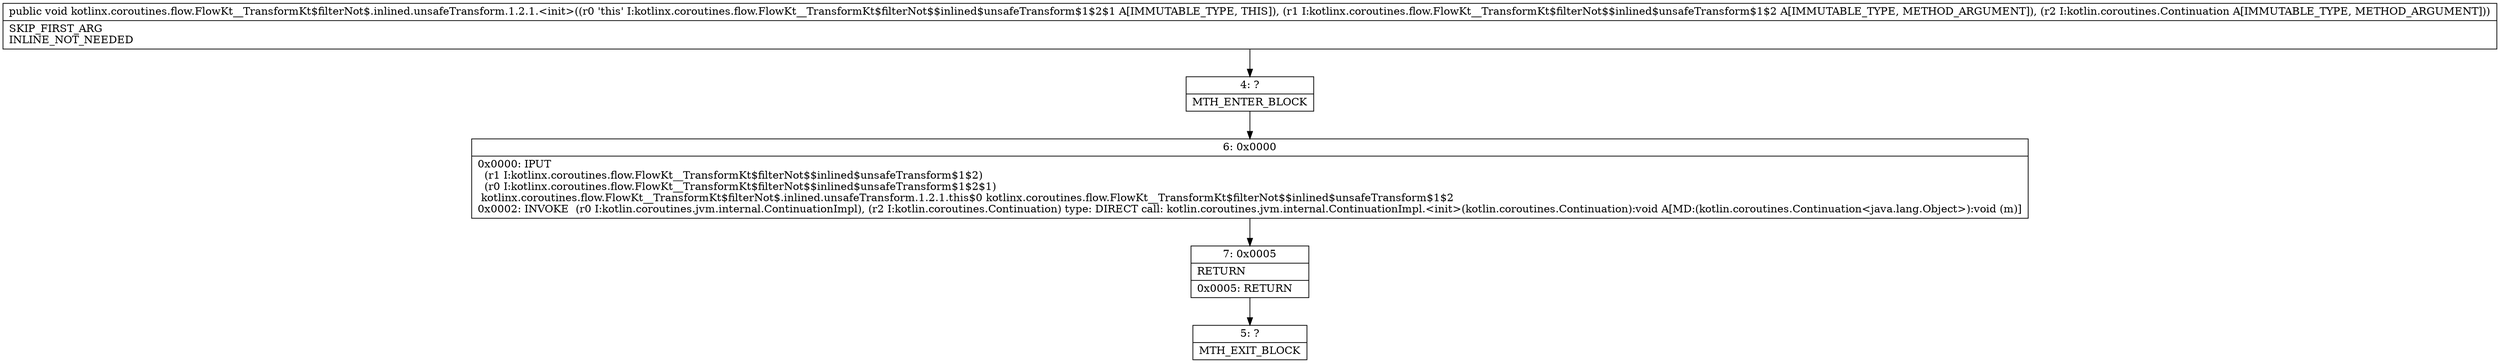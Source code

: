 digraph "CFG forkotlinx.coroutines.flow.FlowKt__TransformKt$filterNot$.inlined.unsafeTransform.1.2.1.\<init\>(Lkotlinx\/coroutines\/flow\/FlowKt__TransformKt$filterNot$$inlined$unsafeTransform$1$2;Lkotlin\/coroutines\/Continuation;)V" {
Node_4 [shape=record,label="{4\:\ ?|MTH_ENTER_BLOCK\l}"];
Node_6 [shape=record,label="{6\:\ 0x0000|0x0000: IPUT  \l  (r1 I:kotlinx.coroutines.flow.FlowKt__TransformKt$filterNot$$inlined$unsafeTransform$1$2)\l  (r0 I:kotlinx.coroutines.flow.FlowKt__TransformKt$filterNot$$inlined$unsafeTransform$1$2$1)\l kotlinx.coroutines.flow.FlowKt__TransformKt$filterNot$.inlined.unsafeTransform.1.2.1.this$0 kotlinx.coroutines.flow.FlowKt__TransformKt$filterNot$$inlined$unsafeTransform$1$2 \l0x0002: INVOKE  (r0 I:kotlin.coroutines.jvm.internal.ContinuationImpl), (r2 I:kotlin.coroutines.Continuation) type: DIRECT call: kotlin.coroutines.jvm.internal.ContinuationImpl.\<init\>(kotlin.coroutines.Continuation):void A[MD:(kotlin.coroutines.Continuation\<java.lang.Object\>):void (m)]\l}"];
Node_7 [shape=record,label="{7\:\ 0x0005|RETURN\l|0x0005: RETURN   \l}"];
Node_5 [shape=record,label="{5\:\ ?|MTH_EXIT_BLOCK\l}"];
MethodNode[shape=record,label="{public void kotlinx.coroutines.flow.FlowKt__TransformKt$filterNot$.inlined.unsafeTransform.1.2.1.\<init\>((r0 'this' I:kotlinx.coroutines.flow.FlowKt__TransformKt$filterNot$$inlined$unsafeTransform$1$2$1 A[IMMUTABLE_TYPE, THIS]), (r1 I:kotlinx.coroutines.flow.FlowKt__TransformKt$filterNot$$inlined$unsafeTransform$1$2 A[IMMUTABLE_TYPE, METHOD_ARGUMENT]), (r2 I:kotlin.coroutines.Continuation A[IMMUTABLE_TYPE, METHOD_ARGUMENT]))  | SKIP_FIRST_ARG\lINLINE_NOT_NEEDED\l}"];
MethodNode -> Node_4;Node_4 -> Node_6;
Node_6 -> Node_7;
Node_7 -> Node_5;
}

